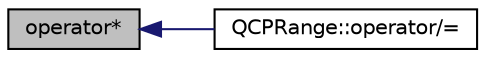 digraph "operator*"
{
  edge [fontname="Helvetica",fontsize="10",labelfontname="Helvetica",labelfontsize="10"];
  node [fontname="Helvetica",fontsize="10",shape=record];
  rankdir="LR";
  Node1 [label="operator*",height=0.2,width=0.4,color="black", fillcolor="grey75", style="filled", fontcolor="black"];
  Node1 -> Node2 [dir="back",color="midnightblue",fontsize="10",style="solid",fontname="Helvetica"];
  Node2 [label="QCPRange::operator/=",height=0.2,width=0.4,color="black", fillcolor="white", style="filled",URL="$d8/d0b/class_q_c_p_range.html#a6137d8682b6835ace840730b4c1e2d63"];
}
